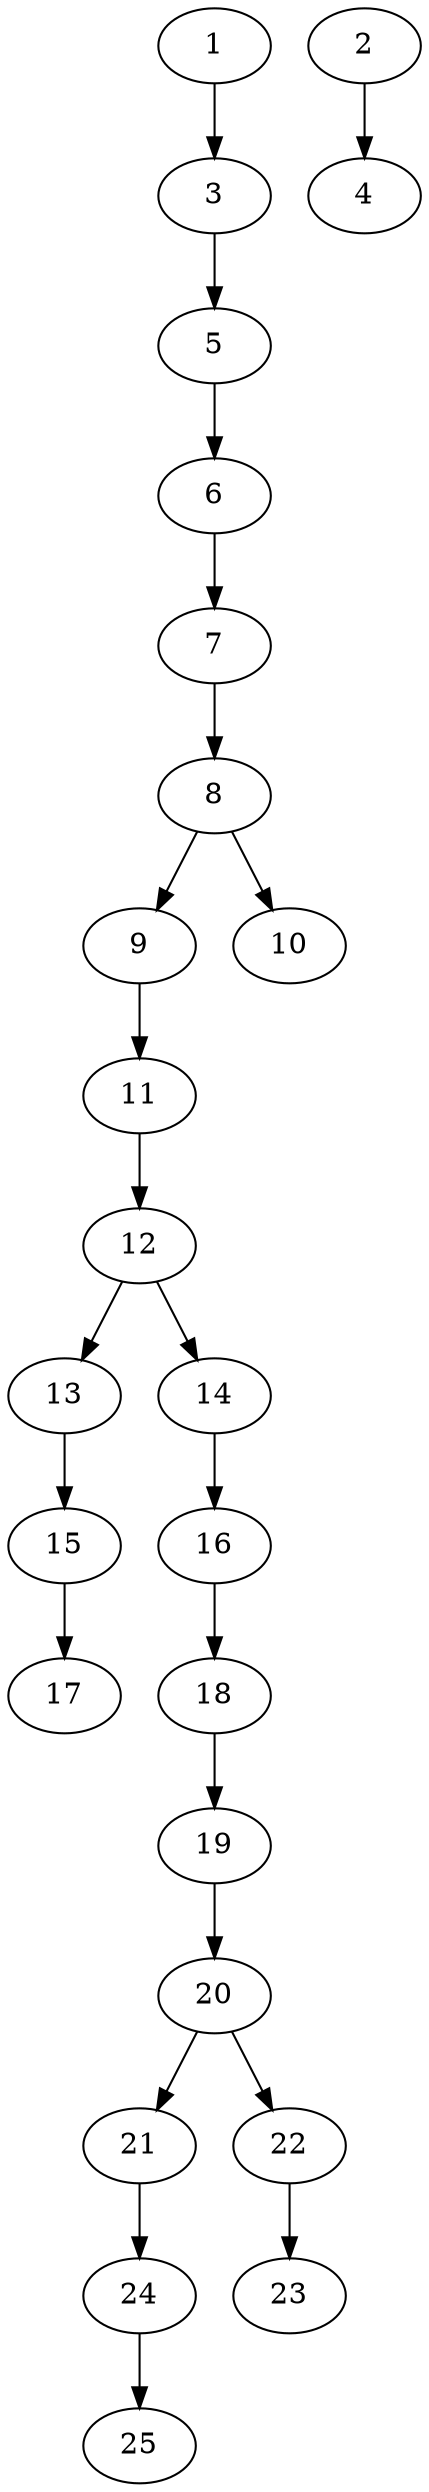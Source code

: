 // DAG automatically generated by daggen at Thu Oct  3 14:00:40 2019
// ./daggen --dot -n 25 --ccr 0.3 --fat 0.3 --regular 0.7 --density 0.5 --mindata 5242880 --maxdata 52428800 
digraph G {
  1 [size="104024747", alpha="0.10", expect_size="31207424"] 
  1 -> 3 [size ="31207424"]
  2 [size="117411840", alpha="0.07", expect_size="35223552"] 
  2 -> 4 [size ="35223552"]
  3 [size="95962453", alpha="0.07", expect_size="28788736"] 
  3 -> 5 [size ="28788736"]
  4 [size="19141973", alpha="0.01", expect_size="5742592"] 
  5 [size="75383467", alpha="0.14", expect_size="22615040"] 
  5 -> 6 [size ="22615040"]
  6 [size="37635413", alpha="0.17", expect_size="11290624"] 
  6 -> 7 [size ="11290624"]
  7 [size="99723947", alpha="0.12", expect_size="29917184"] 
  7 -> 8 [size ="29917184"]
  8 [size="153419093", alpha="0.11", expect_size="46025728"] 
  8 -> 9 [size ="46025728"]
  8 -> 10 [size ="46025728"]
  9 [size="147275093", alpha="0.19", expect_size="44182528"] 
  9 -> 11 [size ="44182528"]
  10 [size="168355840", alpha="0.11", expect_size="50506752"] 
  11 [size="37724160", alpha="0.07", expect_size="11317248"] 
  11 -> 12 [size ="11317248"]
  12 [size="117316267", alpha="0.08", expect_size="35194880"] 
  12 -> 13 [size ="35194880"]
  12 -> 14 [size ="35194880"]
  13 [size="18947413", alpha="0.02", expect_size="5684224"] 
  13 -> 15 [size ="5684224"]
  14 [size="73789440", alpha="0.10", expect_size="22136832"] 
  14 -> 16 [size ="22136832"]
  15 [size="80035840", alpha="0.06", expect_size="24010752"] 
  15 -> 17 [size ="24010752"]
  16 [size="31808853", alpha="0.04", expect_size="9542656"] 
  16 -> 18 [size ="9542656"]
  17 [size="166649173", alpha="0.10", expect_size="49994752"] 
  18 [size="105997653", alpha="0.02", expect_size="31799296"] 
  18 -> 19 [size ="31799296"]
  19 [size="36099413", alpha="0.10", expect_size="10829824"] 
  19 -> 20 [size ="10829824"]
  20 [size="27914240", alpha="0.16", expect_size="8374272"] 
  20 -> 21 [size ="8374272"]
  20 -> 22 [size ="8374272"]
  21 [size="114315947", alpha="0.12", expect_size="34294784"] 
  21 -> 24 [size ="34294784"]
  22 [size="167287467", alpha="0.01", expect_size="50186240"] 
  22 -> 23 [size ="50186240"]
  23 [size="72519680", alpha="0.00", expect_size="21755904"] 
  24 [size="86289067", alpha="0.19", expect_size="25886720"] 
  24 -> 25 [size ="25886720"]
  25 [size="165348693", alpha="0.06", expect_size="49604608"] 
}
